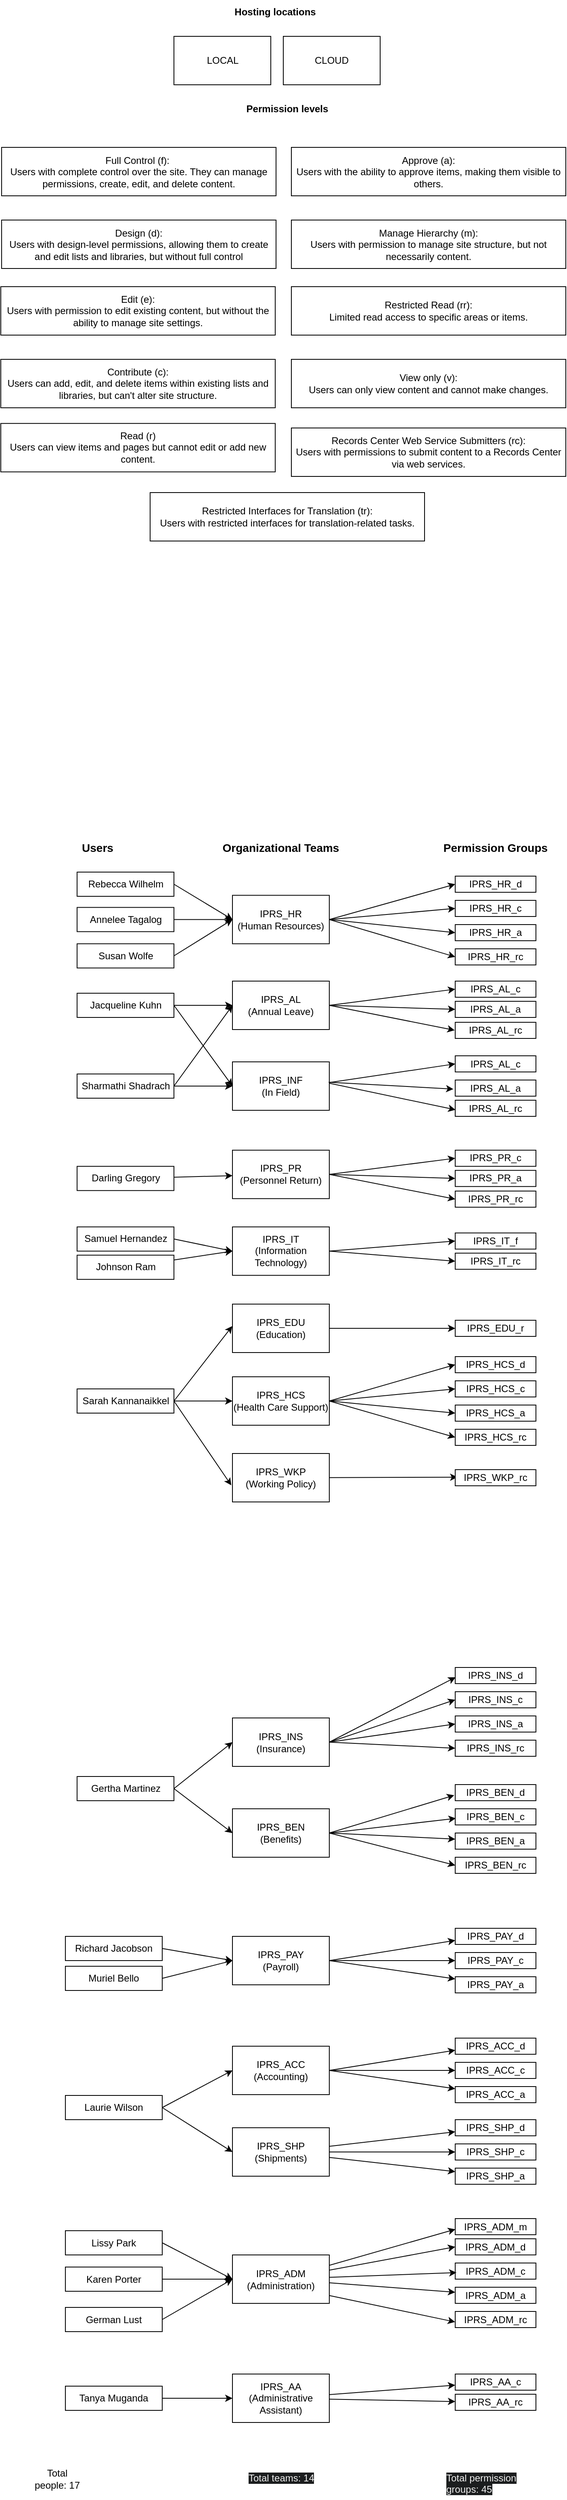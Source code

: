 <mxfile version="22.0.3" type="device">
  <diagram name="Page-1" id="D4wtFVfjafIrnCE79yRo">
    <mxGraphModel dx="201" dy="438" grid="1" gridSize="10" guides="1" tooltips="1" connect="1" arrows="1" fold="1" page="1" pageScale="1" pageWidth="850" pageHeight="1100" math="0" shadow="0">
      <root>
        <mxCell id="0" />
        <mxCell id="1" parent="0" />
        <mxCell id="y3W_NTROxU9laTtbLP2f-2" value="Full Control (f):&amp;nbsp;&lt;br&gt;Users with complete control over the site. They can manage permissions, create, edit, and delete content." style="rounded=0;whiteSpace=wrap;html=1;" parent="1" vertex="1">
          <mxGeometry x="51" y="347.5" width="340" height="60" as="geometry" />
        </mxCell>
        <mxCell id="y3W_NTROxU9laTtbLP2f-3" value="Design (d):&lt;br&gt;Users with design-level permissions, allowing them to create and edit lists and libraries, but without full control" style="rounded=0;whiteSpace=wrap;html=1;" parent="1" vertex="1">
          <mxGeometry x="51" y="437.5" width="340" height="60" as="geometry" />
        </mxCell>
        <mxCell id="y3W_NTROxU9laTtbLP2f-4" value="Edit (e):&lt;br&gt;Users with permission to edit existing content, but without the ability to manage site settings." style="rounded=0;whiteSpace=wrap;html=1;" parent="1" vertex="1">
          <mxGeometry x="50" y="520" width="340" height="60" as="geometry" />
        </mxCell>
        <mxCell id="y3W_NTROxU9laTtbLP2f-5" value="Contribute (c):&lt;br&gt; Users can add, edit, and delete items within existing lists and libraries, but can&#39;t alter site structure." style="rounded=0;whiteSpace=wrap;html=1;" parent="1" vertex="1">
          <mxGeometry x="50" y="610" width="340" height="60" as="geometry" />
        </mxCell>
        <mxCell id="y3W_NTROxU9laTtbLP2f-6" value="Read (r)&lt;br&gt;Users can view items and pages but cannot edit or add new content." style="rounded=0;whiteSpace=wrap;html=1;" parent="1" vertex="1">
          <mxGeometry x="50" y="689.38" width="340" height="60" as="geometry" />
        </mxCell>
        <mxCell id="y3W_NTROxU9laTtbLP2f-7" value="Approve (a):&lt;br&gt;Users with the ability to approve items, making them visible to others." style="rounded=0;whiteSpace=wrap;html=1;" parent="1" vertex="1">
          <mxGeometry x="410" y="347.5" width="340" height="60" as="geometry" />
        </mxCell>
        <mxCell id="y3W_NTROxU9laTtbLP2f-8" value="Manage Hierarchy (m):&lt;br&gt;Users with permission to manage site structure, but not necessarily content." style="rounded=0;whiteSpace=wrap;html=1;" parent="1" vertex="1">
          <mxGeometry x="410" y="437.5" width="340" height="60" as="geometry" />
        </mxCell>
        <mxCell id="y3W_NTROxU9laTtbLP2f-9" value="Restricted Read (rr):&lt;br&gt;Limited read access to specific areas or items." style="rounded=0;whiteSpace=wrap;html=1;" parent="1" vertex="1">
          <mxGeometry x="410" y="520" width="340" height="60" as="geometry" />
        </mxCell>
        <mxCell id="y3W_NTROxU9laTtbLP2f-10" value="View only (v):&lt;br&gt;Users can only view content and cannot make changes." style="rounded=0;whiteSpace=wrap;html=1;" parent="1" vertex="1">
          <mxGeometry x="410" y="610" width="340" height="60" as="geometry" />
        </mxCell>
        <mxCell id="y3W_NTROxU9laTtbLP2f-11" value="Records Center Web Service Submitters (rc):&lt;br&gt;Users with permissions to submit content to a Records Center via web services." style="rounded=0;whiteSpace=wrap;html=1;" parent="1" vertex="1">
          <mxGeometry x="410" y="695" width="340" height="60" as="geometry" />
        </mxCell>
        <mxCell id="y3W_NTROxU9laTtbLP2f-12" value="Restricted Interfaces for Translation (tr):&lt;br&gt;Users with restricted interfaces for translation-related tasks." style="rounded=0;whiteSpace=wrap;html=1;" parent="1" vertex="1">
          <mxGeometry x="235" y="775" width="340" height="60" as="geometry" />
        </mxCell>
        <mxCell id="y3W_NTROxU9laTtbLP2f-79" style="rounded=0;orthogonalLoop=1;jettySize=auto;html=1;entryX=0;entryY=0.5;entryDx=0;entryDy=0;exitX=1;exitY=0.5;exitDx=0;exitDy=0;" parent="1" source="y3W_NTROxU9laTtbLP2f-18" target="y3W_NTROxU9laTtbLP2f-74" edge="1">
          <mxGeometry relative="1" as="geometry" />
        </mxCell>
        <mxCell id="y3W_NTROxU9laTtbLP2f-80" style="rounded=0;orthogonalLoop=1;jettySize=auto;html=1;exitX=1;exitY=0.5;exitDx=0;exitDy=0;entryX=0;entryY=0.5;entryDx=0;entryDy=0;entryPerimeter=0;" parent="1" source="y3W_NTROxU9laTtbLP2f-18" target="y3W_NTROxU9laTtbLP2f-75" edge="1">
          <mxGeometry relative="1" as="geometry">
            <mxPoint x="585" y="1295" as="targetPoint" />
          </mxGeometry>
        </mxCell>
        <mxCell id="y3W_NTROxU9laTtbLP2f-81" style="rounded=0;orthogonalLoop=1;jettySize=auto;html=1;entryX=0;entryY=0.5;entryDx=0;entryDy=0;exitX=1;exitY=0.5;exitDx=0;exitDy=0;entryPerimeter=0;" parent="1" source="y3W_NTROxU9laTtbLP2f-18" target="y3W_NTROxU9laTtbLP2f-76" edge="1">
          <mxGeometry relative="1" as="geometry" />
        </mxCell>
        <mxCell id="y3W_NTROxU9laTtbLP2f-18" value="IPRS_HR&lt;br&gt;(Human Resources)" style="rounded=0;whiteSpace=wrap;html=1;points=[[0,0.5,0,0,0],[1,0.5,0,0,0]];" parent="1" vertex="1">
          <mxGeometry x="337" y="1273.75" width="120" height="60" as="geometry" />
        </mxCell>
        <mxCell id="y3W_NTROxU9laTtbLP2f-19" value="Permission levels" style="text;html=1;strokeColor=none;fillColor=none;align=center;verticalAlign=middle;whiteSpace=wrap;rounded=0;fontStyle=1" parent="1" vertex="1">
          <mxGeometry x="345" y="285" width="120" height="30" as="geometry" />
        </mxCell>
        <mxCell id="y3W_NTROxU9laTtbLP2f-21" value="Organizational Teams" style="text;html=1;strokeColor=none;fillColor=none;align=center;verticalAlign=middle;whiteSpace=wrap;rounded=0;fontStyle=1;fontSize=14;" parent="1" vertex="1">
          <mxGeometry x="322" y="1200" width="150" height="30" as="geometry" />
        </mxCell>
        <mxCell id="y3W_NTROxU9laTtbLP2f-22" value="IPRS_AL&lt;br&gt;(Annual Leave)" style="rounded=0;whiteSpace=wrap;html=1;points=[[0,0.5,0,0,0],[1,0.5,0,0,0]];" parent="1" vertex="1">
          <mxGeometry x="337" y="1380" width="120" height="60" as="geometry" />
        </mxCell>
        <mxCell id="y3W_NTROxU9laTtbLP2f-102" style="rounded=0;orthogonalLoop=1;jettySize=auto;html=1;entryX=0;entryY=0.5;entryDx=0;entryDy=0;exitX=1;exitY=0.5;exitDx=0;exitDy=0;" parent="1" source="y3W_NTROxU9laTtbLP2f-24" target="y3W_NTROxU9laTtbLP2f-99" edge="1">
          <mxGeometry relative="1" as="geometry">
            <mxPoint x="458" y="1690" as="sourcePoint" />
          </mxGeometry>
        </mxCell>
        <mxCell id="y3W_NTROxU9laTtbLP2f-103" style="rounded=0;orthogonalLoop=1;jettySize=auto;html=1;entryX=0;entryY=0.5;entryDx=0;entryDy=0;exitX=1;exitY=0.5;exitDx=0;exitDy=0;exitPerimeter=0;" parent="1" source="y3W_NTROxU9laTtbLP2f-24" target="y3W_NTROxU9laTtbLP2f-100" edge="1">
          <mxGeometry relative="1" as="geometry">
            <mxPoint x="450" y="1620" as="sourcePoint" />
          </mxGeometry>
        </mxCell>
        <mxCell id="y3W_NTROxU9laTtbLP2f-104" style="rounded=0;orthogonalLoop=1;jettySize=auto;html=1;entryX=0;entryY=0.5;entryDx=0;entryDy=0;exitX=1;exitY=0.5;exitDx=0;exitDy=0;exitPerimeter=0;" parent="1" source="y3W_NTROxU9laTtbLP2f-24" target="y3W_NTROxU9laTtbLP2f-101" edge="1">
          <mxGeometry relative="1" as="geometry" />
        </mxCell>
        <mxCell id="y3W_NTROxU9laTtbLP2f-24" value="IPRS_PR&lt;br&gt;(Personnel Return)" style="rounded=0;whiteSpace=wrap;html=1;points=[[0,0.5,0,0,0],[1,0.5,0,0,0]];" parent="1" vertex="1">
          <mxGeometry x="337" y="1589.38" width="120" height="60" as="geometry" />
        </mxCell>
        <mxCell id="y3W_NTROxU9laTtbLP2f-106" style="rounded=0;orthogonalLoop=1;jettySize=auto;html=1;entryX=0;entryY=0.5;entryDx=0;entryDy=0;exitX=1;exitY=0.5;exitDx=0;exitDy=0;exitPerimeter=0;" parent="1" source="y3W_NTROxU9laTtbLP2f-25" target="x1B75hsggQtuE2KGZh8V-7" edge="1">
          <mxGeometry relative="1" as="geometry">
            <mxPoint x="578" y="1714.384" as="targetPoint" />
          </mxGeometry>
        </mxCell>
        <mxCell id="x1B75hsggQtuE2KGZh8V-10" style="rounded=0;orthogonalLoop=1;jettySize=auto;html=1;entryX=0;entryY=0.5;entryDx=0;entryDy=0;exitX=1;exitY=0.5;exitDx=0;exitDy=0;exitPerimeter=0;" edge="1" parent="1" source="y3W_NTROxU9laTtbLP2f-25" target="x1B75hsggQtuE2KGZh8V-8">
          <mxGeometry relative="1" as="geometry" />
        </mxCell>
        <mxCell id="y3W_NTROxU9laTtbLP2f-25" value="IPRS_IT&lt;br&gt;(Information Technology)" style="rounded=0;whiteSpace=wrap;html=1;points=[[0,0.5,0,0,0],[1,0.5,0,0,0]];" parent="1" vertex="1">
          <mxGeometry x="337" y="1684.38" width="120" height="60" as="geometry" />
        </mxCell>
        <mxCell id="y3W_NTROxU9laTtbLP2f-124" style="rounded=0;orthogonalLoop=1;jettySize=auto;html=1;entryX=0;entryY=0.5;entryDx=0;entryDy=0;exitX=1;exitY=0.5;exitDx=0;exitDy=0;" parent="1" source="y3W_NTROxU9laTtbLP2f-26" target="y3W_NTROxU9laTtbLP2f-120" edge="1">
          <mxGeometry relative="1" as="geometry" />
        </mxCell>
        <mxCell id="y3W_NTROxU9laTtbLP2f-125" style="rounded=0;orthogonalLoop=1;jettySize=auto;html=1;entryX=0;entryY=0.5;entryDx=0;entryDy=0;exitX=1;exitY=0.5;exitDx=0;exitDy=0;" parent="1" source="y3W_NTROxU9laTtbLP2f-26" target="y3W_NTROxU9laTtbLP2f-121" edge="1">
          <mxGeometry relative="1" as="geometry" />
        </mxCell>
        <mxCell id="y3W_NTROxU9laTtbLP2f-126" style="rounded=0;orthogonalLoop=1;jettySize=auto;html=1;entryX=0;entryY=0.5;entryDx=0;entryDy=0;exitX=1;exitY=0.5;exitDx=0;exitDy=0;" parent="1" source="y3W_NTROxU9laTtbLP2f-26" target="y3W_NTROxU9laTtbLP2f-122" edge="1">
          <mxGeometry relative="1" as="geometry" />
        </mxCell>
        <mxCell id="y3W_NTROxU9laTtbLP2f-26" value="IPRS_INS&lt;br&gt;(Insurance)" style="rounded=0;whiteSpace=wrap;html=1;points=[[0,0.5,0,0,0],[1,0.5,0,0,0]];" parent="1" vertex="1">
          <mxGeometry x="337" y="2292.5" width="120" height="60" as="geometry" />
        </mxCell>
        <mxCell id="y3W_NTROxU9laTtbLP2f-140" style="rounded=0;orthogonalLoop=1;jettySize=auto;html=1;entryX=0;entryY=0.75;entryDx=0;entryDy=0;exitX=1;exitY=0.5;exitDx=0;exitDy=0;exitPerimeter=0;" parent="1" source="y3W_NTROxU9laTtbLP2f-27" target="y3W_NTROxU9laTtbLP2f-136" edge="1">
          <mxGeometry relative="1" as="geometry" />
        </mxCell>
        <mxCell id="y3W_NTROxU9laTtbLP2f-141" style="rounded=0;orthogonalLoop=1;jettySize=auto;html=1;entryX=0;entryY=0.5;entryDx=0;entryDy=0;" parent="1" source="y3W_NTROxU9laTtbLP2f-27" target="y3W_NTROxU9laTtbLP2f-137" edge="1">
          <mxGeometry relative="1" as="geometry" />
        </mxCell>
        <mxCell id="y3W_NTROxU9laTtbLP2f-142" style="rounded=0;orthogonalLoop=1;jettySize=auto;html=1;exitX=1;exitY=0.5;exitDx=0;exitDy=0;exitPerimeter=0;" parent="1" source="y3W_NTROxU9laTtbLP2f-27" target="y3W_NTROxU9laTtbLP2f-138" edge="1">
          <mxGeometry relative="1" as="geometry" />
        </mxCell>
        <mxCell id="y3W_NTROxU9laTtbLP2f-27" value="IPRS_PAY&lt;br&gt;(Payroll)" style="rounded=0;whiteSpace=wrap;html=1;points=[[0,0.5,0,0,0],[1,0.5,0,0,0]];" parent="1" vertex="1">
          <mxGeometry x="337" y="2563" width="120" height="60" as="geometry" />
        </mxCell>
        <mxCell id="y3W_NTROxU9laTtbLP2f-67" style="rounded=0;orthogonalLoop=1;jettySize=auto;html=1;entryX=0.027;entryY=0.467;entryDx=0;entryDy=0;entryPerimeter=0;" parent="1" source="y3W_NTROxU9laTtbLP2f-30" target="y3W_NTROxU9laTtbLP2f-135" edge="1">
          <mxGeometry relative="1" as="geometry">
            <mxPoint x="508" y="2055.625" as="targetPoint" />
          </mxGeometry>
        </mxCell>
        <mxCell id="y3W_NTROxU9laTtbLP2f-30" value="IPRS_WKP&lt;br&gt;(Working Policy)" style="rounded=0;whiteSpace=wrap;html=1;points=[[0,0.5,0,0,0],[1,0.5,0,0,0]];" parent="1" vertex="1">
          <mxGeometry x="337" y="1965" width="120" height="60" as="geometry" />
        </mxCell>
        <mxCell id="y3W_NTROxU9laTtbLP2f-133" style="rounded=0;orthogonalLoop=1;jettySize=auto;html=1;exitX=1;exitY=0.5;exitDx=0;exitDy=0;exitPerimeter=0;" parent="1" source="y3W_NTROxU9laTtbLP2f-31" target="y3W_NTROxU9laTtbLP2f-129" edge="1">
          <mxGeometry relative="1" as="geometry" />
        </mxCell>
        <mxCell id="y3W_NTROxU9laTtbLP2f-134" style="rounded=0;orthogonalLoop=1;jettySize=auto;html=1;entryX=0;entryY=0.5;entryDx=0;entryDy=0;exitX=1;exitY=0.5;exitDx=0;exitDy=0;exitPerimeter=0;" parent="1" source="y3W_NTROxU9laTtbLP2f-31" target="y3W_NTROxU9laTtbLP2f-130" edge="1">
          <mxGeometry relative="1" as="geometry" />
        </mxCell>
        <mxCell id="y3W_NTROxU9laTtbLP2f-31" value="IPRS_BEN&lt;br&gt;(Benefits)" style="rounded=0;whiteSpace=wrap;html=1;points=[[0,0.5,0,0,0],[1,0.5,0,0,0]];" parent="1" vertex="1">
          <mxGeometry x="337" y="2405" width="120" height="60" as="geometry" />
        </mxCell>
        <mxCell id="y3W_NTROxU9laTtbLP2f-60" style="rounded=0;orthogonalLoop=1;jettySize=auto;html=1;strokeColor=default;" parent="1" source="y3W_NTROxU9laTtbLP2f-32" target="y3W_NTROxU9laTtbLP2f-107" edge="1">
          <mxGeometry relative="1" as="geometry">
            <mxPoint x="558" y="1888.75" as="targetPoint" />
          </mxGeometry>
        </mxCell>
        <mxCell id="y3W_NTROxU9laTtbLP2f-32" value="IPRS_EDU&lt;br&gt;(Education)" style="rounded=0;whiteSpace=wrap;html=1;points=[[0,0.5,0,0,0],[1,0.5,0,0,0]];" parent="1" vertex="1">
          <mxGeometry x="337" y="1780" width="120" height="60" as="geometry" />
        </mxCell>
        <mxCell id="y3W_NTROxU9laTtbLP2f-35" value="Permission Groups" style="text;html=1;strokeColor=none;fillColor=none;align=center;verticalAlign=middle;whiteSpace=wrap;rounded=0;fontStyle=1;fontSize=14;" parent="1" vertex="1">
          <mxGeometry x="588" y="1200" width="150" height="30" as="geometry" />
        </mxCell>
        <mxCell id="y3W_NTROxU9laTtbLP2f-92" style="rounded=0;orthogonalLoop=1;jettySize=auto;html=1;entryX=0;entryY=0.5;entryDx=0;entryDy=0;exitX=1.001;exitY=0.428;exitDx=0;exitDy=0;exitPerimeter=0;" parent="1" source="y3W_NTROxU9laTtbLP2f-42" target="y3W_NTROxU9laTtbLP2f-88" edge="1">
          <mxGeometry relative="1" as="geometry" />
        </mxCell>
        <mxCell id="y3W_NTROxU9laTtbLP2f-94" style="rounded=0;orthogonalLoop=1;jettySize=auto;html=1;entryX=0.003;entryY=0.592;entryDx=0;entryDy=0;entryPerimeter=0;exitX=1.002;exitY=0.442;exitDx=0;exitDy=0;exitPerimeter=0;" parent="1" source="y3W_NTROxU9laTtbLP2f-42" target="y3W_NTROxU9laTtbLP2f-90" edge="1">
          <mxGeometry relative="1" as="geometry" />
        </mxCell>
        <mxCell id="y3W_NTROxU9laTtbLP2f-42" value="IPRS_INF&lt;br&gt;(In Field)" style="rounded=0;whiteSpace=wrap;html=1;points=[[0,0.5,0,0,0],[1,0.5,0,0,0]];" parent="1" vertex="1">
          <mxGeometry x="337" y="1480" width="120" height="60" as="geometry" />
        </mxCell>
        <mxCell id="y3W_NTROxU9laTtbLP2f-112" style="rounded=0;orthogonalLoop=1;jettySize=auto;html=1;exitX=1;exitY=0.5;exitDx=0;exitDy=0;exitPerimeter=0;entryX=0;entryY=0.5;entryDx=0;entryDy=0;" parent="1" source="y3W_NTROxU9laTtbLP2f-57" target="y3W_NTROxU9laTtbLP2f-108" edge="1">
          <mxGeometry relative="1" as="geometry" />
        </mxCell>
        <mxCell id="y3W_NTROxU9laTtbLP2f-113" style="rounded=0;orthogonalLoop=1;jettySize=auto;html=1;entryX=0;entryY=0.5;entryDx=0;entryDy=0;exitX=1;exitY=0.5;exitDx=0;exitDy=0;exitPerimeter=0;" parent="1" source="y3W_NTROxU9laTtbLP2f-57" target="y3W_NTROxU9laTtbLP2f-109" edge="1">
          <mxGeometry relative="1" as="geometry" />
        </mxCell>
        <mxCell id="y3W_NTROxU9laTtbLP2f-114" style="rounded=0;orthogonalLoop=1;jettySize=auto;html=1;entryX=0;entryY=0.5;entryDx=0;entryDy=0;exitX=1;exitY=0.5;exitDx=0;exitDy=0;exitPerimeter=0;" parent="1" source="y3W_NTROxU9laTtbLP2f-57" target="y3W_NTROxU9laTtbLP2f-110" edge="1">
          <mxGeometry relative="1" as="geometry" />
        </mxCell>
        <mxCell id="y3W_NTROxU9laTtbLP2f-115" style="rounded=0;orthogonalLoop=1;jettySize=auto;html=1;entryX=0;entryY=0.5;entryDx=0;entryDy=0;exitX=1;exitY=0.5;exitDx=0;exitDy=0;exitPerimeter=0;" parent="1" source="y3W_NTROxU9laTtbLP2f-57" target="y3W_NTROxU9laTtbLP2f-111" edge="1">
          <mxGeometry relative="1" as="geometry" />
        </mxCell>
        <mxCell id="y3W_NTROxU9laTtbLP2f-57" value="IPRS_HCS&lt;br&gt;(Health Care Support)" style="rounded=0;whiteSpace=wrap;html=1;points=[[0,0.5,0,0,0],[1,0.5,0,0,0]];" parent="1" vertex="1">
          <mxGeometry x="337" y="1870" width="120" height="60" as="geometry" />
        </mxCell>
        <mxCell id="y3W_NTROxU9laTtbLP2f-74" value="IPRS_HR_d" style="rounded=0;whiteSpace=wrap;html=1;points=[[0,0.5,0,0,0]];" parent="1" vertex="1">
          <mxGeometry x="613" y="1250" width="100" height="20" as="geometry" />
        </mxCell>
        <mxCell id="y3W_NTROxU9laTtbLP2f-75" value="IPRS_HR_c" style="rounded=0;whiteSpace=wrap;html=1;points=[[0,0.5,0,0,0]];" parent="1" vertex="1">
          <mxGeometry x="613" y="1280" width="100" height="20" as="geometry" />
        </mxCell>
        <mxCell id="y3W_NTROxU9laTtbLP2f-76" value="IPRS_HR_a" style="rounded=0;whiteSpace=wrap;html=1;points=[[0,0.5,0,0,0]];" parent="1" vertex="1">
          <mxGeometry x="613" y="1310" width="100" height="20" as="geometry" />
        </mxCell>
        <mxCell id="y3W_NTROxU9laTtbLP2f-77" value="IPRS_HR_rc" style="rounded=0;whiteSpace=wrap;html=1;points=[[0,0.5,0,0,0]];" parent="1" vertex="1">
          <mxGeometry x="613" y="1340" width="100" height="20" as="geometry" />
        </mxCell>
        <mxCell id="y3W_NTROxU9laTtbLP2f-82" style="rounded=0;orthogonalLoop=1;jettySize=auto;html=1;exitX=1;exitY=0.5;exitDx=0;exitDy=0;entryX=0;entryY=0.5;entryDx=0;entryDy=0;entryPerimeter=0;" parent="1" source="y3W_NTROxU9laTtbLP2f-18" target="y3W_NTROxU9laTtbLP2f-77" edge="1">
          <mxGeometry relative="1" as="geometry" />
        </mxCell>
        <mxCell id="y3W_NTROxU9laTtbLP2f-83" value="IPRS_AL_c" style="rounded=0;whiteSpace=wrap;html=1;points=[[0,0.5,0,0,0]];" parent="1" vertex="1">
          <mxGeometry x="613" y="1380" width="100" height="20" as="geometry" />
        </mxCell>
        <mxCell id="y3W_NTROxU9laTtbLP2f-84" value="IPRS_AL_a" style="rounded=0;whiteSpace=wrap;html=1;points=[[0,0.5,0,0,0]];" parent="1" vertex="1">
          <mxGeometry x="613" y="1405" width="100" height="20" as="geometry" />
        </mxCell>
        <mxCell id="y3W_NTROxU9laTtbLP2f-85" value="IPRS_AL_rc" style="rounded=0;whiteSpace=wrap;html=1;points=[[0,0.5,0,0,0]];" parent="1" vertex="1">
          <mxGeometry x="613" y="1431" width="100" height="20" as="geometry" />
        </mxCell>
        <mxCell id="y3W_NTROxU9laTtbLP2f-88" value="IPRS_AL_c" style="rounded=0;whiteSpace=wrap;html=1;" parent="1" vertex="1">
          <mxGeometry x="613" y="1472.5" width="100" height="20" as="geometry" />
        </mxCell>
        <mxCell id="y3W_NTROxU9laTtbLP2f-89" value="IPRS_AL_a" style="rounded=0;whiteSpace=wrap;html=1;" parent="1" vertex="1">
          <mxGeometry x="613" y="1502.5" width="100" height="20" as="geometry" />
        </mxCell>
        <mxCell id="y3W_NTROxU9laTtbLP2f-90" value="IPRS_AL_rc" style="rounded=0;whiteSpace=wrap;html=1;" parent="1" vertex="1">
          <mxGeometry x="613" y="1527.5" width="100" height="20" as="geometry" />
        </mxCell>
        <mxCell id="y3W_NTROxU9laTtbLP2f-93" style="rounded=0;orthogonalLoop=1;jettySize=auto;html=1;entryX=-0.023;entryY=0.56;entryDx=0;entryDy=0;entryPerimeter=0;exitX=0.993;exitY=0.42;exitDx=0;exitDy=0;exitPerimeter=0;" parent="1" source="y3W_NTROxU9laTtbLP2f-42" target="y3W_NTROxU9laTtbLP2f-89" edge="1">
          <mxGeometry relative="1" as="geometry">
            <mxPoint x="458" y="1510" as="sourcePoint" />
          </mxGeometry>
        </mxCell>
        <mxCell id="y3W_NTROxU9laTtbLP2f-95" value="Hosting locations" style="text;html=1;strokeColor=none;fillColor=none;align=center;verticalAlign=middle;whiteSpace=wrap;rounded=0;fontStyle=1" parent="1" vertex="1">
          <mxGeometry x="315" y="165" width="150" height="30" as="geometry" />
        </mxCell>
        <mxCell id="y3W_NTROxU9laTtbLP2f-96" value="LOCAL" style="rounded=0;whiteSpace=wrap;html=1;" parent="1" vertex="1">
          <mxGeometry x="264.5" y="210" width="120" height="60" as="geometry" />
        </mxCell>
        <mxCell id="y3W_NTROxU9laTtbLP2f-97" value="CLOUD" style="rounded=0;whiteSpace=wrap;html=1;" parent="1" vertex="1">
          <mxGeometry x="400" y="210" width="120" height="60" as="geometry" />
        </mxCell>
        <mxCell id="y3W_NTROxU9laTtbLP2f-99" value="IPRS_PR_c" style="rounded=0;whiteSpace=wrap;html=1;points=[[0,0.5,0,0,0]];" parent="1" vertex="1">
          <mxGeometry x="613" y="1589.38" width="100" height="20" as="geometry" />
        </mxCell>
        <mxCell id="y3W_NTROxU9laTtbLP2f-100" value="IPRS_PR_a" style="rounded=0;whiteSpace=wrap;html=1;points=[[0,0.5,0,0,0]];" parent="1" vertex="1">
          <mxGeometry x="613" y="1614.38" width="100" height="20" as="geometry" />
        </mxCell>
        <mxCell id="y3W_NTROxU9laTtbLP2f-101" value="IPRS_PR_rc" style="rounded=0;whiteSpace=wrap;html=1;points=[[0,0.5,0,0,0]];" parent="1" vertex="1">
          <mxGeometry x="613" y="1640" width="100" height="20" as="geometry" />
        </mxCell>
        <mxCell id="y3W_NTROxU9laTtbLP2f-107" value="IPRS_EDU_r" style="rounded=0;whiteSpace=wrap;html=1;points=[[0,0.5,0,0,0]];" parent="1" vertex="1">
          <mxGeometry x="613" y="1800" width="100" height="20" as="geometry" />
        </mxCell>
        <mxCell id="y3W_NTROxU9laTtbLP2f-108" value="IPRS_HCS_d" style="rounded=0;whiteSpace=wrap;html=1;points=[[0,0.5,0,0,0]];" parent="1" vertex="1">
          <mxGeometry x="613" y="1845" width="100" height="20" as="geometry" />
        </mxCell>
        <mxCell id="y3W_NTROxU9laTtbLP2f-109" value="IPRS_HCS_c" style="rounded=0;whiteSpace=wrap;html=1;points=[[0,0.5,0,0,0]];" parent="1" vertex="1">
          <mxGeometry x="613" y="1875" width="100" height="20" as="geometry" />
        </mxCell>
        <mxCell id="y3W_NTROxU9laTtbLP2f-110" value="IPRS_HCS_a" style="rounded=0;whiteSpace=wrap;html=1;points=[[0,0.5,0,0,0]];" parent="1" vertex="1">
          <mxGeometry x="613" y="1905" width="100" height="20" as="geometry" />
        </mxCell>
        <mxCell id="y3W_NTROxU9laTtbLP2f-111" value="IPRS_HCS_rc" style="rounded=0;whiteSpace=wrap;html=1;points=[[0,0.5,0,0,0]];" parent="1" vertex="1">
          <mxGeometry x="613" y="1935" width="100" height="20" as="geometry" />
        </mxCell>
        <mxCell id="y3W_NTROxU9laTtbLP2f-119" value="IPRS_INS_d" style="rounded=0;whiteSpace=wrap;html=1;" parent="1" vertex="1">
          <mxGeometry x="613" y="2230" width="100" height="20" as="geometry" />
        </mxCell>
        <mxCell id="y3W_NTROxU9laTtbLP2f-120" value="IPRS_INS_c" style="rounded=0;whiteSpace=wrap;html=1;" parent="1" vertex="1">
          <mxGeometry x="613" y="2260" width="100" height="20" as="geometry" />
        </mxCell>
        <mxCell id="y3W_NTROxU9laTtbLP2f-121" value="IPRS_INS_a" style="rounded=0;whiteSpace=wrap;html=1;" parent="1" vertex="1">
          <mxGeometry x="613" y="2290" width="100" height="20" as="geometry" />
        </mxCell>
        <mxCell id="y3W_NTROxU9laTtbLP2f-122" value="IPRS_INS_rc" style="rounded=0;whiteSpace=wrap;html=1;" parent="1" vertex="1">
          <mxGeometry x="613" y="2320" width="100" height="20" as="geometry" />
        </mxCell>
        <mxCell id="y3W_NTROxU9laTtbLP2f-123" style="rounded=0;orthogonalLoop=1;jettySize=auto;html=1;entryX=0.004;entryY=0.608;entryDx=0;entryDy=0;entryPerimeter=0;exitX=1;exitY=0.5;exitDx=0;exitDy=0;" parent="1" source="y3W_NTROxU9laTtbLP2f-26" target="y3W_NTROxU9laTtbLP2f-119" edge="1">
          <mxGeometry relative="1" as="geometry" />
        </mxCell>
        <mxCell id="y3W_NTROxU9laTtbLP2f-127" value="IPRS_BEN_d" style="rounded=0;whiteSpace=wrap;html=1;" parent="1" vertex="1">
          <mxGeometry x="613" y="2375" width="100" height="20" as="geometry" />
        </mxCell>
        <mxCell id="y3W_NTROxU9laTtbLP2f-128" value="IPRS_BEN_c" style="rounded=0;whiteSpace=wrap;html=1;" parent="1" vertex="1">
          <mxGeometry x="613" y="2405" width="100" height="20" as="geometry" />
        </mxCell>
        <mxCell id="y3W_NTROxU9laTtbLP2f-129" value="IPRS_BEN_a" style="rounded=0;whiteSpace=wrap;html=1;" parent="1" vertex="1">
          <mxGeometry x="613" y="2435" width="100" height="20" as="geometry" />
        </mxCell>
        <mxCell id="y3W_NTROxU9laTtbLP2f-130" value="IPRS_BEN_rc" style="rounded=0;whiteSpace=wrap;html=1;" parent="1" vertex="1">
          <mxGeometry x="613" y="2465" width="100" height="20" as="geometry" />
        </mxCell>
        <mxCell id="y3W_NTROxU9laTtbLP2f-131" style="rounded=0;orthogonalLoop=1;jettySize=auto;html=1;entryX=-0.013;entryY=0.664;entryDx=0;entryDy=0;entryPerimeter=0;exitX=1;exitY=0.5;exitDx=0;exitDy=0;exitPerimeter=0;" parent="1" source="y3W_NTROxU9laTtbLP2f-31" target="y3W_NTROxU9laTtbLP2f-127" edge="1">
          <mxGeometry relative="1" as="geometry" />
        </mxCell>
        <mxCell id="y3W_NTROxU9laTtbLP2f-132" style="rounded=0;orthogonalLoop=1;jettySize=auto;html=1;entryX=0.007;entryY=0.594;entryDx=0;entryDy=0;entryPerimeter=0;exitX=1;exitY=0.5;exitDx=0;exitDy=0;exitPerimeter=0;" parent="1" source="y3W_NTROxU9laTtbLP2f-31" target="y3W_NTROxU9laTtbLP2f-128" edge="1">
          <mxGeometry relative="1" as="geometry" />
        </mxCell>
        <mxCell id="y3W_NTROxU9laTtbLP2f-135" value="IPRS_WKP_rc" style="rounded=0;whiteSpace=wrap;html=1;points=[[0,0.5,0,0,0]];" parent="1" vertex="1">
          <mxGeometry x="613" y="1985" width="100" height="20" as="geometry" />
        </mxCell>
        <mxCell id="y3W_NTROxU9laTtbLP2f-136" value="IPRS_PAY_d" style="rounded=0;whiteSpace=wrap;html=1;" parent="1" vertex="1">
          <mxGeometry x="613" y="2553" width="100" height="20" as="geometry" />
        </mxCell>
        <mxCell id="y3W_NTROxU9laTtbLP2f-137" value="IPRS_PAY_c" style="rounded=0;whiteSpace=wrap;html=1;" parent="1" vertex="1">
          <mxGeometry x="613" y="2583" width="100" height="20" as="geometry" />
        </mxCell>
        <mxCell id="y3W_NTROxU9laTtbLP2f-138" value="IPRS_PAY_a" style="rounded=0;whiteSpace=wrap;html=1;" parent="1" vertex="1">
          <mxGeometry x="613" y="2613" width="100" height="20" as="geometry" />
        </mxCell>
        <mxCell id="y3W_NTROxU9laTtbLP2f-143" style="rounded=0;orthogonalLoop=1;jettySize=auto;html=1;entryX=0;entryY=0.75;entryDx=0;entryDy=0;exitX=1;exitY=0.5;exitDx=0;exitDy=0;exitPerimeter=0;" parent="1" source="y3W_NTROxU9laTtbLP2f-146" target="y3W_NTROxU9laTtbLP2f-147" edge="1">
          <mxGeometry relative="1" as="geometry" />
        </mxCell>
        <mxCell id="y3W_NTROxU9laTtbLP2f-144" style="rounded=0;orthogonalLoop=1;jettySize=auto;html=1;entryX=0;entryY=0.5;entryDx=0;entryDy=0;exitX=1;exitY=0.5;exitDx=0;exitDy=0;exitPerimeter=0;" parent="1" source="y3W_NTROxU9laTtbLP2f-146" target="y3W_NTROxU9laTtbLP2f-148" edge="1">
          <mxGeometry relative="1" as="geometry" />
        </mxCell>
        <mxCell id="y3W_NTROxU9laTtbLP2f-145" style="rounded=0;orthogonalLoop=1;jettySize=auto;html=1;exitX=1;exitY=0.5;exitDx=0;exitDy=0;exitPerimeter=0;" parent="1" source="y3W_NTROxU9laTtbLP2f-146" target="y3W_NTROxU9laTtbLP2f-149" edge="1">
          <mxGeometry relative="1" as="geometry" />
        </mxCell>
        <mxCell id="y3W_NTROxU9laTtbLP2f-146" value="IPRS_ACC&lt;br&gt;(Accounting)" style="rounded=0;whiteSpace=wrap;html=1;points=[[0,0.25,0,0,0],[0,0.5,0,0,0],[1,0.25,0,0,0],[1,0.5,0,0,0]];" parent="1" vertex="1">
          <mxGeometry x="337" y="2699" width="120" height="60" as="geometry" />
        </mxCell>
        <mxCell id="y3W_NTROxU9laTtbLP2f-147" value="IPRS_ACC_d" style="rounded=0;whiteSpace=wrap;html=1;" parent="1" vertex="1">
          <mxGeometry x="613" y="2689" width="100" height="20" as="geometry" />
        </mxCell>
        <mxCell id="y3W_NTROxU9laTtbLP2f-148" value="IPRS_ACC_c" style="rounded=0;whiteSpace=wrap;html=1;" parent="1" vertex="1">
          <mxGeometry x="613" y="2719" width="100" height="20" as="geometry" />
        </mxCell>
        <mxCell id="y3W_NTROxU9laTtbLP2f-149" value="IPRS_ACC_a" style="rounded=0;whiteSpace=wrap;html=1;" parent="1" vertex="1">
          <mxGeometry x="613" y="2749" width="100" height="20" as="geometry" />
        </mxCell>
        <mxCell id="y3W_NTROxU9laTtbLP2f-150" style="rounded=0;orthogonalLoop=1;jettySize=auto;html=1;entryX=0;entryY=0.75;entryDx=0;entryDy=0;" parent="1" source="y3W_NTROxU9laTtbLP2f-153" target="y3W_NTROxU9laTtbLP2f-154" edge="1">
          <mxGeometry relative="1" as="geometry" />
        </mxCell>
        <mxCell id="y3W_NTROxU9laTtbLP2f-151" style="rounded=0;orthogonalLoop=1;jettySize=auto;html=1;entryX=0;entryY=0.5;entryDx=0;entryDy=0;" parent="1" source="y3W_NTROxU9laTtbLP2f-153" target="y3W_NTROxU9laTtbLP2f-155" edge="1">
          <mxGeometry relative="1" as="geometry" />
        </mxCell>
        <mxCell id="y3W_NTROxU9laTtbLP2f-152" style="rounded=0;orthogonalLoop=1;jettySize=auto;html=1;" parent="1" source="y3W_NTROxU9laTtbLP2f-153" target="y3W_NTROxU9laTtbLP2f-156" edge="1">
          <mxGeometry relative="1" as="geometry" />
        </mxCell>
        <mxCell id="y3W_NTROxU9laTtbLP2f-153" value="IPRS_SHP&lt;br&gt;(Shipments)" style="rounded=0;whiteSpace=wrap;html=1;points=[[0,0.5,0,0,0],[1,0.5,0,0,0]];" parent="1" vertex="1">
          <mxGeometry x="337" y="2800" width="120" height="60" as="geometry" />
        </mxCell>
        <mxCell id="y3W_NTROxU9laTtbLP2f-154" value="IPRS_SHP_d" style="rounded=0;whiteSpace=wrap;html=1;" parent="1" vertex="1">
          <mxGeometry x="613" y="2790" width="100" height="20" as="geometry" />
        </mxCell>
        <mxCell id="y3W_NTROxU9laTtbLP2f-155" value="IPRS_SHP_c" style="rounded=0;whiteSpace=wrap;html=1;" parent="1" vertex="1">
          <mxGeometry x="613" y="2820" width="100" height="20" as="geometry" />
        </mxCell>
        <mxCell id="y3W_NTROxU9laTtbLP2f-156" value="IPRS_SHP_a" style="rounded=0;whiteSpace=wrap;html=1;" parent="1" vertex="1">
          <mxGeometry x="613" y="2850" width="100" height="20" as="geometry" />
        </mxCell>
        <mxCell id="y3W_NTROxU9laTtbLP2f-158" value="Users" style="text;html=1;strokeColor=none;fillColor=none;align=center;verticalAlign=middle;whiteSpace=wrap;rounded=0;fontStyle=1;fontSize=14;" parent="1" vertex="1">
          <mxGeometry x="144.5" y="1210" width="50" height="10" as="geometry" />
        </mxCell>
        <mxCell id="y3W_NTROxU9laTtbLP2f-164" style="rounded=0;orthogonalLoop=1;jettySize=auto;html=1;entryX=0;entryY=0.5;entryDx=0;entryDy=0;exitX=1;exitY=0.5;exitDx=0;exitDy=0;" parent="1" source="y3W_NTROxU9laTtbLP2f-160" target="y3W_NTROxU9laTtbLP2f-18" edge="1">
          <mxGeometry relative="1" as="geometry">
            <mxPoint x="248" y="1280" as="sourcePoint" />
          </mxGeometry>
        </mxCell>
        <mxCell id="y3W_NTROxU9laTtbLP2f-160" value="Rebecca Wilhelm" style="rounded=0;whiteSpace=wrap;html=1;points=[[1,0.5,0,0,0]];" parent="1" vertex="1">
          <mxGeometry x="144.5" y="1245" width="120" height="30" as="geometry" />
        </mxCell>
        <mxCell id="y3W_NTROxU9laTtbLP2f-165" style="rounded=0;orthogonalLoop=1;jettySize=auto;html=1;entryX=0;entryY=0.5;entryDx=0;entryDy=0;exitX=1;exitY=0.5;exitDx=0;exitDy=0;" parent="1" source="y3W_NTROxU9laTtbLP2f-161" target="y3W_NTROxU9laTtbLP2f-18" edge="1">
          <mxGeometry relative="1" as="geometry" />
        </mxCell>
        <mxCell id="y3W_NTROxU9laTtbLP2f-161" value="Annelee Tagalog" style="rounded=0;whiteSpace=wrap;html=1;points=[[1,0.5,0,0,0]];" parent="1" vertex="1">
          <mxGeometry x="144.5" y="1288.75" width="120" height="30" as="geometry" />
        </mxCell>
        <mxCell id="y3W_NTROxU9laTtbLP2f-166" style="rounded=0;orthogonalLoop=1;jettySize=auto;html=1;entryX=0;entryY=0.5;entryDx=0;entryDy=0;exitX=1;exitY=0.5;exitDx=0;exitDy=0;exitPerimeter=0;" parent="1" source="y3W_NTROxU9laTtbLP2f-162" target="y3W_NTROxU9laTtbLP2f-18" edge="1">
          <mxGeometry relative="1" as="geometry" />
        </mxCell>
        <mxCell id="y3W_NTROxU9laTtbLP2f-162" value="Susan Wolfe" style="rounded=0;whiteSpace=wrap;html=1;points=[[1,0.5,0,0,0]];" parent="1" vertex="1">
          <mxGeometry x="144.5" y="1333.75" width="120" height="30" as="geometry" />
        </mxCell>
        <mxCell id="y3W_NTROxU9laTtbLP2f-169" style="rounded=0;orthogonalLoop=1;jettySize=auto;html=1;" parent="1" source="y3W_NTROxU9laTtbLP2f-167" target="y3W_NTROxU9laTtbLP2f-22" edge="1">
          <mxGeometry relative="1" as="geometry" />
        </mxCell>
        <mxCell id="y3W_NTROxU9laTtbLP2f-167" value="Jacqueline Kuhn" style="rounded=0;whiteSpace=wrap;html=1;" parent="1" vertex="1">
          <mxGeometry x="144.5" y="1395" width="120" height="30" as="geometry" />
        </mxCell>
        <mxCell id="y3W_NTROxU9laTtbLP2f-171" style="rounded=0;orthogonalLoop=1;jettySize=auto;html=1;entryX=0;entryY=0.5;entryDx=0;entryDy=0;entryPerimeter=0;" parent="1" source="y3W_NTROxU9laTtbLP2f-168" target="y3W_NTROxU9laTtbLP2f-42" edge="1">
          <mxGeometry relative="1" as="geometry">
            <mxPoint x="330" y="1510" as="targetPoint" />
          </mxGeometry>
        </mxCell>
        <mxCell id="y3W_NTROxU9laTtbLP2f-172" style="rounded=0;orthogonalLoop=1;jettySize=auto;html=1;entryX=0;entryY=0.5;entryDx=0;entryDy=0;exitX=1;exitY=0.5;exitDx=0;exitDy=0;" parent="1" source="y3W_NTROxU9laTtbLP2f-168" target="y3W_NTROxU9laTtbLP2f-22" edge="1">
          <mxGeometry relative="1" as="geometry" />
        </mxCell>
        <mxCell id="y3W_NTROxU9laTtbLP2f-168" value="Sharmathi Shadrach" style="rounded=0;whiteSpace=wrap;html=1;points=[[1,0.5,0,0,0]];" parent="1" vertex="1">
          <mxGeometry x="144.5" y="1495" width="120" height="30" as="geometry" />
        </mxCell>
        <mxCell id="y3W_NTROxU9laTtbLP2f-170" style="rounded=0;orthogonalLoop=1;jettySize=auto;html=1;entryX=0;entryY=0.5;entryDx=0;entryDy=0;entryPerimeter=0;exitX=1;exitY=0.5;exitDx=0;exitDy=0;" parent="1" source="y3W_NTROxU9laTtbLP2f-167" target="y3W_NTROxU9laTtbLP2f-42" edge="1">
          <mxGeometry relative="1" as="geometry" />
        </mxCell>
        <mxCell id="y3W_NTROxU9laTtbLP2f-174" style="rounded=0;orthogonalLoop=1;jettySize=auto;html=1;" parent="1" source="y3W_NTROxU9laTtbLP2f-173" target="y3W_NTROxU9laTtbLP2f-24" edge="1">
          <mxGeometry relative="1" as="geometry" />
        </mxCell>
        <mxCell id="y3W_NTROxU9laTtbLP2f-173" value="Darling Gregory" style="rounded=0;whiteSpace=wrap;html=1;" parent="1" vertex="1">
          <mxGeometry x="144.5" y="1609.38" width="120" height="30" as="geometry" />
        </mxCell>
        <mxCell id="y3W_NTROxU9laTtbLP2f-178" style="rounded=0;orthogonalLoop=1;jettySize=auto;html=1;exitX=1;exitY=0.5;exitDx=0;exitDy=0;exitPerimeter=0;entryX=0;entryY=0.5;entryDx=0;entryDy=0;entryPerimeter=0;" parent="1" source="y3W_NTROxU9laTtbLP2f-176" target="y3W_NTROxU9laTtbLP2f-25" edge="1">
          <mxGeometry relative="1" as="geometry">
            <mxPoint x="320" y="1710" as="targetPoint" />
          </mxGeometry>
        </mxCell>
        <mxCell id="y3W_NTROxU9laTtbLP2f-176" value="Samuel Hernandez" style="rounded=0;whiteSpace=wrap;html=1;points=[[1,0.5,0,0,0]];" parent="1" vertex="1">
          <mxGeometry x="144.5" y="1684.38" width="120" height="30" as="geometry" />
        </mxCell>
        <mxCell id="y3W_NTROxU9laTtbLP2f-179" style="rounded=0;orthogonalLoop=1;jettySize=auto;html=1;entryX=0;entryY=0.5;entryDx=0;entryDy=0;entryPerimeter=0;" parent="1" source="y3W_NTROxU9laTtbLP2f-177" target="y3W_NTROxU9laTtbLP2f-25" edge="1">
          <mxGeometry relative="1" as="geometry" />
        </mxCell>
        <mxCell id="y3W_NTROxU9laTtbLP2f-177" value="Johnson Ram" style="rounded=0;whiteSpace=wrap;html=1;" parent="1" vertex="1">
          <mxGeometry x="144.5" y="1719.38" width="120" height="30" as="geometry" />
        </mxCell>
        <mxCell id="y3W_NTROxU9laTtbLP2f-182" style="rounded=0;orthogonalLoop=1;jettySize=auto;html=1;exitX=1;exitY=0.5;exitDx=0;exitDy=0;entryX=0;entryY=0.5;entryDx=0;entryDy=0;entryPerimeter=0;" parent="1" source="y3W_NTROxU9laTtbLP2f-180" target="y3W_NTROxU9laTtbLP2f-57" edge="1">
          <mxGeometry relative="1" as="geometry" />
        </mxCell>
        <mxCell id="y3W_NTROxU9laTtbLP2f-180" value="Sarah Kannanaikkel" style="rounded=0;whiteSpace=wrap;html=1;points=[[1,0.5,0,0,0]];" parent="1" vertex="1">
          <mxGeometry x="144.5" y="1885" width="120" height="30" as="geometry" />
        </mxCell>
        <mxCell id="y3W_NTROxU9laTtbLP2f-184" style="rounded=0;orthogonalLoop=1;jettySize=auto;html=1;entryX=0;entryY=0.5;entryDx=0;entryDy=0;exitX=1;exitY=0.5;exitDx=0;exitDy=0;" parent="1" source="y3W_NTROxU9laTtbLP2f-183" target="y3W_NTROxU9laTtbLP2f-26" edge="1">
          <mxGeometry relative="1" as="geometry" />
        </mxCell>
        <mxCell id="y3W_NTROxU9laTtbLP2f-185" style="rounded=0;orthogonalLoop=1;jettySize=auto;html=1;exitX=1;exitY=0.5;exitDx=0;exitDy=0;entryX=0;entryY=0.5;entryDx=0;entryDy=0;entryPerimeter=0;" parent="1" source="y3W_NTROxU9laTtbLP2f-183" target="y3W_NTROxU9laTtbLP2f-31" edge="1">
          <mxGeometry relative="1" as="geometry" />
        </mxCell>
        <mxCell id="y3W_NTROxU9laTtbLP2f-183" value="Gertha Martinez" style="rounded=0;whiteSpace=wrap;html=1;points=[[1,0.5,0,0,0]];" parent="1" vertex="1">
          <mxGeometry x="144.5" y="2365" width="120" height="30" as="geometry" />
        </mxCell>
        <mxCell id="y3W_NTROxU9laTtbLP2f-186" style="rounded=0;orthogonalLoop=1;jettySize=auto;html=1;entryX=-0.012;entryY=0.657;entryDx=0;entryDy=0;entryPerimeter=0;exitX=1;exitY=0.5;exitDx=0;exitDy=0;" parent="1" source="y3W_NTROxU9laTtbLP2f-180" target="y3W_NTROxU9laTtbLP2f-30" edge="1">
          <mxGeometry relative="1" as="geometry" />
        </mxCell>
        <mxCell id="y3W_NTROxU9laTtbLP2f-189" style="rounded=0;orthogonalLoop=1;jettySize=auto;html=1;entryX=0;entryY=0.5;entryDx=0;entryDy=0;entryPerimeter=0;exitX=1;exitY=0.5;exitDx=0;exitDy=0;exitPerimeter=0;" parent="1" source="y3W_NTROxU9laTtbLP2f-188" target="y3W_NTROxU9laTtbLP2f-27" edge="1">
          <mxGeometry relative="1" as="geometry" />
        </mxCell>
        <mxCell id="y3W_NTROxU9laTtbLP2f-188" value="Richard Jacobson" style="rounded=0;whiteSpace=wrap;html=1;points=[[1,0.5,0,0,0]];" parent="1" vertex="1">
          <mxGeometry x="130" y="2563" width="120" height="30" as="geometry" />
        </mxCell>
        <mxCell id="y3W_NTROxU9laTtbLP2f-191" style="rounded=0;orthogonalLoop=1;jettySize=auto;html=1;entryX=0;entryY=0.5;entryDx=0;entryDy=0;entryPerimeter=0;exitX=1;exitY=0.5;exitDx=0;exitDy=0;exitPerimeter=0;" parent="1" source="y3W_NTROxU9laTtbLP2f-190" target="y3W_NTROxU9laTtbLP2f-27" edge="1">
          <mxGeometry relative="1" as="geometry" />
        </mxCell>
        <mxCell id="y3W_NTROxU9laTtbLP2f-190" value="Muriel Bello" style="rounded=0;whiteSpace=wrap;html=1;points=[[1,0.5,0,0,0]];" parent="1" vertex="1">
          <mxGeometry x="130" y="2600" width="120" height="30" as="geometry" />
        </mxCell>
        <mxCell id="y3W_NTROxU9laTtbLP2f-193" style="rounded=0;orthogonalLoop=1;jettySize=auto;html=1;entryX=0;entryY=0.5;entryDx=0;entryDy=0;exitX=1;exitY=0.5;exitDx=0;exitDy=0;exitPerimeter=0;entryPerimeter=0;" parent="1" source="y3W_NTROxU9laTtbLP2f-192" target="y3W_NTROxU9laTtbLP2f-146" edge="1">
          <mxGeometry relative="1" as="geometry" />
        </mxCell>
        <mxCell id="y3W_NTROxU9laTtbLP2f-194" style="rounded=0;orthogonalLoop=1;jettySize=auto;html=1;exitX=1;exitY=0.5;exitDx=0;exitDy=0;exitPerimeter=0;entryX=0;entryY=0.5;entryDx=0;entryDy=0;entryPerimeter=0;" parent="1" source="y3W_NTROxU9laTtbLP2f-192" target="y3W_NTROxU9laTtbLP2f-153" edge="1">
          <mxGeometry relative="1" as="geometry" />
        </mxCell>
        <mxCell id="y3W_NTROxU9laTtbLP2f-192" value="Laurie Wilson" style="rounded=0;whiteSpace=wrap;html=1;points=[[1,0.5,0,0,0]];" parent="1" vertex="1">
          <mxGeometry x="130" y="2760" width="120" height="30" as="geometry" />
        </mxCell>
        <mxCell id="y3W_NTROxU9laTtbLP2f-200" style="rounded=0;orthogonalLoop=1;jettySize=auto;html=1;entryX=0;entryY=0.5;entryDx=0;entryDy=0;exitX=1;exitY=0.5;exitDx=0;exitDy=0;exitPerimeter=0;entryPerimeter=0;" parent="1" source="y3W_NTROxU9laTtbLP2f-195" target="y3W_NTROxU9laTtbLP2f-199" edge="1">
          <mxGeometry relative="1" as="geometry" />
        </mxCell>
        <mxCell id="y3W_NTROxU9laTtbLP2f-195" value="Lissy Park" style="rounded=0;whiteSpace=wrap;html=1;points=[[1,0.5,0,0,0]];" parent="1" vertex="1">
          <mxGeometry x="130" y="2927.5" width="120" height="30" as="geometry" />
        </mxCell>
        <mxCell id="y3W_NTROxU9laTtbLP2f-201" style="rounded=0;orthogonalLoop=1;jettySize=auto;html=1;entryX=0;entryY=0.5;entryDx=0;entryDy=0;entryPerimeter=0;" parent="1" source="y3W_NTROxU9laTtbLP2f-196" target="y3W_NTROxU9laTtbLP2f-199" edge="1">
          <mxGeometry relative="1" as="geometry" />
        </mxCell>
        <mxCell id="y3W_NTROxU9laTtbLP2f-196" value="Karen Porter" style="rounded=0;whiteSpace=wrap;html=1;points=[[1,0.5,0,0,0]];" parent="1" vertex="1">
          <mxGeometry x="130" y="2972.5" width="120" height="30" as="geometry" />
        </mxCell>
        <mxCell id="y3W_NTROxU9laTtbLP2f-202" style="rounded=0;orthogonalLoop=1;jettySize=auto;html=1;entryX=0;entryY=0.5;entryDx=0;entryDy=0;entryPerimeter=0;exitX=1;exitY=0.5;exitDx=0;exitDy=0;exitPerimeter=0;" parent="1" source="y3W_NTROxU9laTtbLP2f-198" edge="1" target="y3W_NTROxU9laTtbLP2f-199">
          <mxGeometry relative="1" as="geometry">
            <mxPoint x="373" y="2980" as="targetPoint" />
          </mxGeometry>
        </mxCell>
        <mxCell id="y3W_NTROxU9laTtbLP2f-198" value="German Lust" style="rounded=0;whiteSpace=wrap;html=1;points=[[1,0.5,0,0,0]];" parent="1" vertex="1">
          <mxGeometry x="130" y="3022.5" width="120" height="30" as="geometry" />
        </mxCell>
        <mxCell id="y3W_NTROxU9laTtbLP2f-211" style="rounded=0;orthogonalLoop=1;jettySize=auto;html=1;entryX=0.001;entryY=0.664;entryDx=0;entryDy=0;entryPerimeter=0;" parent="1" source="y3W_NTROxU9laTtbLP2f-199" target="y3W_NTROxU9laTtbLP2f-210" edge="1">
          <mxGeometry relative="1" as="geometry" />
        </mxCell>
        <mxCell id="y3W_NTROxU9laTtbLP2f-212" style="rounded=0;orthogonalLoop=1;jettySize=auto;html=1;entryX=0;entryY=0.5;entryDx=0;entryDy=0;" parent="1" source="y3W_NTROxU9laTtbLP2f-199" target="y3W_NTROxU9laTtbLP2f-206" edge="1">
          <mxGeometry relative="1" as="geometry" />
        </mxCell>
        <mxCell id="y3W_NTROxU9laTtbLP2f-214" style="rounded=0;orthogonalLoop=1;jettySize=auto;html=1;" parent="1" source="y3W_NTROxU9laTtbLP2f-199" target="y3W_NTROxU9laTtbLP2f-208" edge="1">
          <mxGeometry relative="1" as="geometry" />
        </mxCell>
        <mxCell id="y3W_NTROxU9laTtbLP2f-199" value="IPRS_ADM&lt;br&gt;(Administration)" style="rounded=0;whiteSpace=wrap;html=1;points=[[0,0.5,0,0,0],[1,0.5,0,0,0]];" parent="1" vertex="1">
          <mxGeometry x="337" y="2957.5" width="120" height="60" as="geometry" />
        </mxCell>
        <mxCell id="y3W_NTROxU9laTtbLP2f-221" style="rounded=0;orthogonalLoop=1;jettySize=auto;html=1;" parent="1" source="y3W_NTROxU9laTtbLP2f-203" target="y3W_NTROxU9laTtbLP2f-217" edge="1">
          <mxGeometry relative="1" as="geometry" />
        </mxCell>
        <mxCell id="y3W_NTROxU9laTtbLP2f-222" style="rounded=0;orthogonalLoop=1;jettySize=auto;html=1;" parent="1" source="y3W_NTROxU9laTtbLP2f-203" target="y3W_NTROxU9laTtbLP2f-219" edge="1">
          <mxGeometry relative="1" as="geometry" />
        </mxCell>
        <mxCell id="y3W_NTROxU9laTtbLP2f-203" value="IPRS_AA&lt;br&gt;(Administrative Assistant)" style="rounded=0;whiteSpace=wrap;html=1;points=[[0,0.5,0,0,0],[1,0.5,0,0,0]];" parent="1" vertex="1">
          <mxGeometry x="337" y="3105" width="120" height="60" as="geometry" />
        </mxCell>
        <mxCell id="y3W_NTROxU9laTtbLP2f-204" value="Tanya Muganda" style="rounded=0;whiteSpace=wrap;html=1;points=[[1,0.5,0,0,0]];" parent="1" vertex="1">
          <mxGeometry x="130" y="3120" width="120" height="30" as="geometry" />
        </mxCell>
        <mxCell id="y3W_NTROxU9laTtbLP2f-206" value="IPRS_ADM_d" style="rounded=0;whiteSpace=wrap;html=1;" parent="1" vertex="1">
          <mxGeometry x="613" y="2937.5" width="100" height="20" as="geometry" />
        </mxCell>
        <mxCell id="y3W_NTROxU9laTtbLP2f-207" value="IPRS_ADM_c" style="rounded=0;whiteSpace=wrap;html=1;" parent="1" vertex="1">
          <mxGeometry x="613" y="2967.5" width="100" height="20" as="geometry" />
        </mxCell>
        <mxCell id="y3W_NTROxU9laTtbLP2f-208" value="IPRS_ADM_a" style="rounded=0;whiteSpace=wrap;html=1;" parent="1" vertex="1">
          <mxGeometry x="613" y="2997.5" width="100" height="20" as="geometry" />
        </mxCell>
        <mxCell id="y3W_NTROxU9laTtbLP2f-209" value="IPRS_ADM_rc" style="rounded=0;whiteSpace=wrap;html=1;" parent="1" vertex="1">
          <mxGeometry x="613" y="3027.5" width="100" height="20" as="geometry" />
        </mxCell>
        <mxCell id="y3W_NTROxU9laTtbLP2f-210" value="IPRS_ADM_m" style="rounded=0;whiteSpace=wrap;html=1;" parent="1" vertex="1">
          <mxGeometry x="613" y="2912.5" width="100" height="20" as="geometry" />
        </mxCell>
        <mxCell id="y3W_NTROxU9laTtbLP2f-213" style="rounded=0;orthogonalLoop=1;jettySize=auto;html=1;entryX=0.015;entryY=0.594;entryDx=0;entryDy=0;entryPerimeter=0;" parent="1" source="y3W_NTROxU9laTtbLP2f-199" target="y3W_NTROxU9laTtbLP2f-207" edge="1">
          <mxGeometry relative="1" as="geometry" />
        </mxCell>
        <mxCell id="y3W_NTROxU9laTtbLP2f-215" style="rounded=0;orthogonalLoop=1;jettySize=auto;html=1;entryX=-0.002;entryY=0.65;entryDx=0;entryDy=0;entryPerimeter=0;exitX=0.999;exitY=0.837;exitDx=0;exitDy=0;exitPerimeter=0;" parent="1" source="y3W_NTROxU9laTtbLP2f-199" target="y3W_NTROxU9laTtbLP2f-209" edge="1">
          <mxGeometry relative="1" as="geometry" />
        </mxCell>
        <mxCell id="y3W_NTROxU9laTtbLP2f-217" value="IPRS_AA_c" style="rounded=0;whiteSpace=wrap;html=1;" parent="1" vertex="1">
          <mxGeometry x="613" y="3105" width="100" height="20" as="geometry" />
        </mxCell>
        <mxCell id="y3W_NTROxU9laTtbLP2f-219" value="IPRS_AA_rc" style="rounded=0;whiteSpace=wrap;html=1;" parent="1" vertex="1">
          <mxGeometry x="613" y="3130" width="100" height="20" as="geometry" />
        </mxCell>
        <mxCell id="x1B75hsggQtuE2KGZh8V-2" style="rounded=0;orthogonalLoop=1;jettySize=auto;html=1;entryX=0;entryY=0.5;entryDx=0;entryDy=0;entryPerimeter=0;exitX=1;exitY=0.5;exitDx=0;exitDy=0;exitPerimeter=0;" edge="1" parent="1" source="y3W_NTROxU9laTtbLP2f-22" target="y3W_NTROxU9laTtbLP2f-83">
          <mxGeometry relative="1" as="geometry" />
        </mxCell>
        <mxCell id="x1B75hsggQtuE2KGZh8V-3" style="rounded=0;orthogonalLoop=1;jettySize=auto;html=1;entryX=0;entryY=0.5;entryDx=0;entryDy=0;entryPerimeter=0;exitX=1;exitY=0.5;exitDx=0;exitDy=0;exitPerimeter=0;" edge="1" parent="1" source="y3W_NTROxU9laTtbLP2f-22" target="y3W_NTROxU9laTtbLP2f-84">
          <mxGeometry relative="1" as="geometry" />
        </mxCell>
        <mxCell id="x1B75hsggQtuE2KGZh8V-4" style="rounded=0;orthogonalLoop=1;jettySize=auto;html=1;entryX=-0.007;entryY=0.493;entryDx=0;entryDy=0;entryPerimeter=0;exitX=1;exitY=0.5;exitDx=0;exitDy=0;exitPerimeter=0;" edge="1" parent="1" source="y3W_NTROxU9laTtbLP2f-22" target="y3W_NTROxU9laTtbLP2f-85">
          <mxGeometry relative="1" as="geometry" />
        </mxCell>
        <mxCell id="x1B75hsggQtuE2KGZh8V-7" value="IPRS_IT_f" style="rounded=0;whiteSpace=wrap;html=1;points=[[0,0.5,0,0,0]];" vertex="1" parent="1">
          <mxGeometry x="613" y="1691.88" width="100" height="20" as="geometry" />
        </mxCell>
        <mxCell id="x1B75hsggQtuE2KGZh8V-8" value="IPRS_IT_rc" style="rounded=0;whiteSpace=wrap;html=1;points=[[0,0.5,0,0,0]];" vertex="1" parent="1">
          <mxGeometry x="613" y="1716.88" width="100" height="20" as="geometry" />
        </mxCell>
        <mxCell id="x1B75hsggQtuE2KGZh8V-9" style="rounded=0;orthogonalLoop=1;jettySize=auto;html=1;entryX=-0.002;entryY=0.455;entryDx=0;entryDy=0;entryPerimeter=0;exitX=1;exitY=0.5;exitDx=0;exitDy=0;exitPerimeter=0;" edge="1" parent="1" source="y3W_NTROxU9laTtbLP2f-180" target="y3W_NTROxU9laTtbLP2f-32">
          <mxGeometry relative="1" as="geometry" />
        </mxCell>
        <mxCell id="x1B75hsggQtuE2KGZh8V-14" style="rounded=0;orthogonalLoop=1;jettySize=auto;html=1;entryX=0;entryY=0.5;entryDx=0;entryDy=0;entryPerimeter=0;" edge="1" parent="1" source="y3W_NTROxU9laTtbLP2f-204" target="y3W_NTROxU9laTtbLP2f-203">
          <mxGeometry relative="1" as="geometry" />
        </mxCell>
        <mxCell id="x1B75hsggQtuE2KGZh8V-15" value="Total people: 17" style="text;html=1;strokeColor=none;fillColor=none;align=center;verticalAlign=middle;whiteSpace=wrap;rounded=0;" vertex="1" parent="1">
          <mxGeometry x="90" y="3220" width="60" height="30" as="geometry" />
        </mxCell>
        <mxCell id="x1B75hsggQtuE2KGZh8V-16" value="&lt;span style=&quot;color: rgb(240, 240, 240); font-family: Helvetica; font-size: 12px; font-style: normal; font-variant-ligatures: normal; font-variant-caps: normal; font-weight: 400; letter-spacing: normal; orphans: 2; text-align: center; text-indent: 0px; text-transform: none; widows: 2; word-spacing: 0px; -webkit-text-stroke-width: 0px; background-color: rgb(27, 29, 30); text-decoration-thickness: initial; text-decoration-style: initial; text-decoration-color: initial; float: none; display: inline !important;&quot;&gt;Total teams: 14&lt;/span&gt;" style="text;whiteSpace=wrap;html=1;" vertex="1" parent="1">
          <mxGeometry x="355" y="3220" width="100" height="40" as="geometry" />
        </mxCell>
        <mxCell id="x1B75hsggQtuE2KGZh8V-17" value="&lt;span style=&quot;color: rgb(240, 240, 240); font-family: Helvetica; font-size: 12px; font-style: normal; font-variant-ligatures: normal; font-variant-caps: normal; font-weight: 400; letter-spacing: normal; orphans: 2; text-align: center; text-indent: 0px; text-transform: none; widows: 2; word-spacing: 0px; -webkit-text-stroke-width: 0px; background-color: rgb(27, 29, 30); text-decoration-thickness: initial; text-decoration-style: initial; text-decoration-color: initial; float: none; display: inline !important;&quot;&gt;Total permission groups: 45&lt;/span&gt;" style="text;whiteSpace=wrap;html=1;" vertex="1" parent="1">
          <mxGeometry x="600" y="3220" width="100" height="40" as="geometry" />
        </mxCell>
      </root>
    </mxGraphModel>
  </diagram>
</mxfile>
